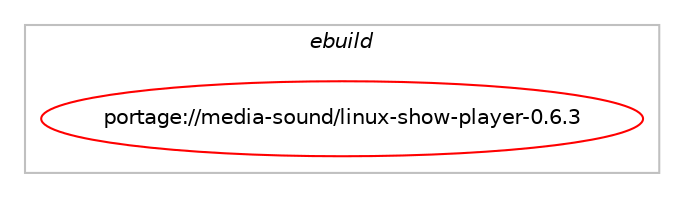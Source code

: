 digraph prolog {

# *************
# Graph options
# *************

newrank=true;
concentrate=true;
compound=true;
graph [rankdir=LR,fontname=Helvetica,fontsize=10,ranksep=1.5];#, ranksep=2.5, nodesep=0.2];
edge  [arrowhead=vee];
node  [fontname=Helvetica,fontsize=10];

# **********
# The ebuild
# **********

subgraph cluster_leftcol {
color=gray;
label=<<i>ebuild</i>>;
id [label="portage://media-sound/linux-show-player-0.6.3", color=red, width=4, href="../media-sound/linux-show-player-0.6.3.svg"];
}

# ****************
# The dependencies
# ****************

subgraph cluster_midcol {
color=gray;
label=<<i>dependencies</i>>;
subgraph cluster_compile {
fillcolor="#eeeeee";
style=filled;
label=<<i>compile</i>>;
}
subgraph cluster_compileandrun {
fillcolor="#eeeeee";
style=filled;
label=<<i>compile and run</i>>;
}
subgraph cluster_run {
fillcolor="#eeeeee";
style=filled;
label=<<i>run</i>>;
# *** BEGIN UNKNOWN DEPENDENCY TYPE (TODO) ***
# id -> equal(use_conditional_group(positive,alsa,portage://media-sound/linux-show-player-0.6.3,[use_conditional_group(positive,python_single_target_python3_10,portage://media-sound/linux-show-player-0.6.3,[package_dependency(portage://media-sound/linux-show-player-0.6.3,run,no,dev-python,pyalsa,none,[,,],[],[use(enable(python_targets_python3_10),negative)])]),use_conditional_group(positive,python_single_target_python3_11,portage://media-sound/linux-show-player-0.6.3,[package_dependency(portage://media-sound/linux-show-player-0.6.3,run,no,dev-python,pyalsa,none,[,,],[],[use(enable(python_targets_python3_11),negative)])]),use_conditional_group(positive,python_single_target_python3_12,portage://media-sound/linux-show-player-0.6.3,[package_dependency(portage://media-sound/linux-show-player-0.6.3,run,no,dev-python,pyalsa,none,[,,],[],[use(enable(python_targets_python3_12),negative)])]),package_dependency(portage://media-sound/linux-show-player-0.6.3,run,no,media-libs,gst-plugins-base,none,[,,],[],[use(enable(alsa),none)])]))
# *** END UNKNOWN DEPENDENCY TYPE (TODO) ***

# *** BEGIN UNKNOWN DEPENDENCY TYPE (TODO) ***
# id -> equal(use_conditional_group(positive,jack,portage://media-sound/linux-show-player-0.6.3,[use_conditional_group(positive,python_single_target_python3_10,portage://media-sound/linux-show-player-0.6.3,[package_dependency(portage://media-sound/linux-show-player-0.6.3,run,no,dev-python,jack-client,none,[,,],[],[use(enable(python_targets_python3_10),negative)])]),use_conditional_group(positive,python_single_target_python3_11,portage://media-sound/linux-show-player-0.6.3,[package_dependency(portage://media-sound/linux-show-player-0.6.3,run,no,dev-python,jack-client,none,[,,],[],[use(enable(python_targets_python3_11),negative)])]),use_conditional_group(positive,python_single_target_python3_12,portage://media-sound/linux-show-player-0.6.3,[package_dependency(portage://media-sound/linux-show-player-0.6.3,run,no,dev-python,jack-client,none,[,,],[],[use(enable(python_targets_python3_12),negative)])]),package_dependency(portage://media-sound/linux-show-player-0.6.3,run,no,media-plugins,gst-plugins-jack,none,[,,],[],[])]))
# *** END UNKNOWN DEPENDENCY TYPE (TODO) ***

# *** BEGIN UNKNOWN DEPENDENCY TYPE (TODO) ***
# id -> equal(use_conditional_group(positive,midi,portage://media-sound/linux-show-player-0.6.3,[use_conditional_group(positive,python_single_target_python3_10,portage://media-sound/linux-show-player-0.6.3,[package_dependency(portage://media-sound/linux-show-player-0.6.3,run,no,dev-python,mido,none,[,,],[],[use(enable(rtmidi),none),use(enable(python_targets_python3_10),negative)])]),use_conditional_group(positive,python_single_target_python3_11,portage://media-sound/linux-show-player-0.6.3,[package_dependency(portage://media-sound/linux-show-player-0.6.3,run,no,dev-python,mido,none,[,,],[],[use(enable(rtmidi),none),use(enable(python_targets_python3_11),negative)])]),use_conditional_group(positive,python_single_target_python3_12,portage://media-sound/linux-show-player-0.6.3,[package_dependency(portage://media-sound/linux-show-player-0.6.3,run,no,dev-python,mido,none,[,,],[],[use(enable(rtmidi),none),use(enable(python_targets_python3_12),negative)])])]))
# *** END UNKNOWN DEPENDENCY TYPE (TODO) ***

# *** BEGIN UNKNOWN DEPENDENCY TYPE (TODO) ***
# id -> equal(use_conditional_group(positive,pulseaudio,portage://media-sound/linux-show-player-0.6.3,[package_dependency(portage://media-sound/linux-show-player-0.6.3,run,no,media-plugins,gst-plugins-pulse,none,[,,],[],[])]))
# *** END UNKNOWN DEPENDENCY TYPE (TODO) ***

# *** BEGIN UNKNOWN DEPENDENCY TYPE (TODO) ***
# id -> equal(use_conditional_group(positive,python_single_target_python3_10,portage://media-sound/linux-show-player-0.6.3,[package_dependency(portage://media-sound/linux-show-player-0.6.3,run,no,dev-lang,python,none,[,,],[slot(3.10)],[])]))
# *** END UNKNOWN DEPENDENCY TYPE (TODO) ***

# *** BEGIN UNKNOWN DEPENDENCY TYPE (TODO) ***
# id -> equal(use_conditional_group(positive,python_single_target_python3_10,portage://media-sound/linux-show-player-0.6.3,[package_dependency(portage://media-sound/linux-show-player-0.6.3,run,no,dev-python,appdirs,none,[,,],[],[use(enable(python_targets_python3_10),negative)]),package_dependency(portage://media-sound/linux-show-player-0.6.3,run,no,dev-python,gst-python,none,[,,],[],[use(enable(python_targets_python3_10),negative)]),package_dependency(portage://media-sound/linux-show-player-0.6.3,run,no,dev-python,humanize,none,[,,],[],[use(enable(python_targets_python3_10),negative)]),package_dependency(portage://media-sound/linux-show-player-0.6.3,run,no,dev-python,PyQt5,none,[,,],[],[use(enable(python_targets_python3_10),negative)]),package_dependency(portage://media-sound/linux-show-player-0.6.3,run,no,dev-python,pygobject,none,[,,],[],[use(enable(python_targets_python3_10),negative)]),package_dependency(portage://media-sound/linux-show-player-0.6.3,run,no,dev-python,sortedcontainers,none,[,,],[],[use(enable(python_targets_python3_10),negative)])]))
# *** END UNKNOWN DEPENDENCY TYPE (TODO) ***

# *** BEGIN UNKNOWN DEPENDENCY TYPE (TODO) ***
# id -> equal(use_conditional_group(positive,python_single_target_python3_11,portage://media-sound/linux-show-player-0.6.3,[package_dependency(portage://media-sound/linux-show-player-0.6.3,run,no,dev-lang,python,none,[,,],[slot(3.11)],[])]))
# *** END UNKNOWN DEPENDENCY TYPE (TODO) ***

# *** BEGIN UNKNOWN DEPENDENCY TYPE (TODO) ***
# id -> equal(use_conditional_group(positive,python_single_target_python3_11,portage://media-sound/linux-show-player-0.6.3,[package_dependency(portage://media-sound/linux-show-player-0.6.3,run,no,dev-python,appdirs,none,[,,],[],[use(enable(python_targets_python3_11),negative)]),package_dependency(portage://media-sound/linux-show-player-0.6.3,run,no,dev-python,gst-python,none,[,,],[],[use(enable(python_targets_python3_11),negative)]),package_dependency(portage://media-sound/linux-show-player-0.6.3,run,no,dev-python,humanize,none,[,,],[],[use(enable(python_targets_python3_11),negative)]),package_dependency(portage://media-sound/linux-show-player-0.6.3,run,no,dev-python,PyQt5,none,[,,],[],[use(enable(python_targets_python3_11),negative)]),package_dependency(portage://media-sound/linux-show-player-0.6.3,run,no,dev-python,pygobject,none,[,,],[],[use(enable(python_targets_python3_11),negative)]),package_dependency(portage://media-sound/linux-show-player-0.6.3,run,no,dev-python,sortedcontainers,none,[,,],[],[use(enable(python_targets_python3_11),negative)])]))
# *** END UNKNOWN DEPENDENCY TYPE (TODO) ***

# *** BEGIN UNKNOWN DEPENDENCY TYPE (TODO) ***
# id -> equal(use_conditional_group(positive,python_single_target_python3_12,portage://media-sound/linux-show-player-0.6.3,[package_dependency(portage://media-sound/linux-show-player-0.6.3,run,no,dev-lang,python,none,[,,],[slot(3.12)],[])]))
# *** END UNKNOWN DEPENDENCY TYPE (TODO) ***

# *** BEGIN UNKNOWN DEPENDENCY TYPE (TODO) ***
# id -> equal(use_conditional_group(positive,python_single_target_python3_12,portage://media-sound/linux-show-player-0.6.3,[package_dependency(portage://media-sound/linux-show-player-0.6.3,run,no,dev-python,appdirs,none,[,,],[],[use(enable(python_targets_python3_12),negative)]),package_dependency(portage://media-sound/linux-show-player-0.6.3,run,no,dev-python,gst-python,none,[,,],[],[use(enable(python_targets_python3_12),negative)]),package_dependency(portage://media-sound/linux-show-player-0.6.3,run,no,dev-python,humanize,none,[,,],[],[use(enable(python_targets_python3_12),negative)]),package_dependency(portage://media-sound/linux-show-player-0.6.3,run,no,dev-python,PyQt5,none,[,,],[],[use(enable(python_targets_python3_12),negative)]),package_dependency(portage://media-sound/linux-show-player-0.6.3,run,no,dev-python,pygobject,none,[,,],[],[use(enable(python_targets_python3_12),negative)]),package_dependency(portage://media-sound/linux-show-player-0.6.3,run,no,dev-python,sortedcontainers,none,[,,],[],[use(enable(python_targets_python3_12),negative)])]))
# *** END UNKNOWN DEPENDENCY TYPE (TODO) ***

# *** BEGIN UNKNOWN DEPENDENCY TYPE (TODO) ***
# id -> equal(use_conditional_group(positive,timecode,portage://media-sound/linux-show-player-0.6.3,[package_dependency(portage://media-sound/linux-show-player-0.6.3,run,no,app-misc,ola,none,[,,],[],[use(enable(python),none),use(optenable(python_single_target_python3_10),negative),use(optenable(python_single_target_python3_11),negative),use(optenable(python_single_target_python3_12),negative)])]))
# *** END UNKNOWN DEPENDENCY TYPE (TODO) ***

# *** BEGIN UNKNOWN DEPENDENCY TYPE (TODO) ***
# id -> equal(package_dependency(portage://media-sound/linux-show-player-0.6.3,run,no,media-libs,gstreamer,none,[,,],[],[use(enable(introspection),none)]))
# *** END UNKNOWN DEPENDENCY TYPE (TODO) ***

}
}

# **************
# The candidates
# **************

subgraph cluster_choices {
rank=same;
color=gray;
label=<<i>candidates</i>>;

}

}
